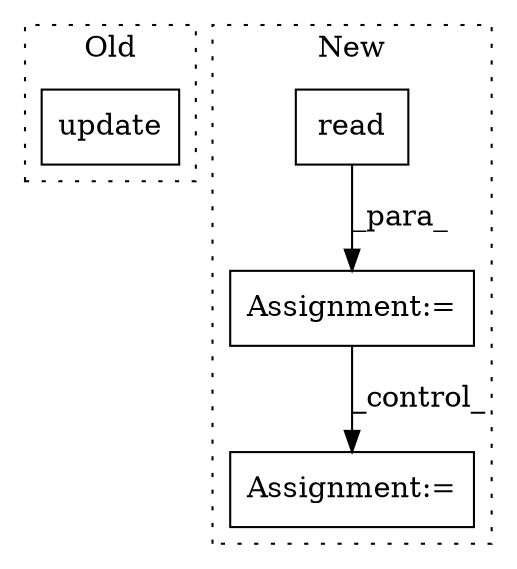 digraph G {
subgraph cluster0 {
1 [label="update" a="32" s="2013,2021" l="7,1" shape="box"];
label = "Old";
style="dotted";
}
subgraph cluster1 {
2 [label="read" a="32" s="769" l="6" shape="box"];
3 [label="Assignment:=" a="7" s="766" l="1" shape="box"];
4 [label="Assignment:=" a="7" s="1230" l="2" shape="box"];
label = "New";
style="dotted";
}
2 -> 3 [label="_para_"];
3 -> 4 [label="_control_"];
}